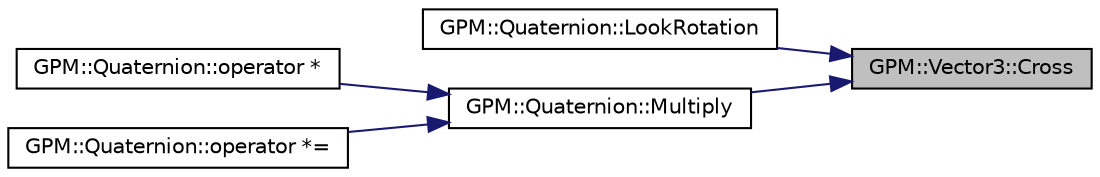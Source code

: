 digraph "GPM::Vector3::Cross"
{
 // INTERACTIVE_SVG=YES
 // LATEX_PDF_SIZE
  edge [fontname="Helvetica",fontsize="10",labelfontname="Helvetica",labelfontsize="10"];
  node [fontname="Helvetica",fontsize="10",shape=record];
  rankdir="RL";
  Node33 [label="GPM::Vector3::Cross",height=0.2,width=0.4,color="black", fillcolor="grey75", style="filled", fontcolor="black",tooltip="Cross other vector to the current vector."];
  Node33 -> Node34 [dir="back",color="midnightblue",fontsize="10",style="solid",fontname="Helvetica"];
  Node34 [label="GPM::Quaternion::LookRotation",height=0.2,width=0.4,color="black", fillcolor="white", style="filled",URL="$struct_g_p_m_1_1_quaternion.html#a80f64a9e24b3ee84483d66692f62303f",tooltip="Creates a rotation with the specified forward and upwards directions."];
  Node33 -> Node35 [dir="back",color="midnightblue",fontsize="10",style="solid",fontname="Helvetica"];
  Node35 [label="GPM::Quaternion::Multiply",height=0.2,width=0.4,color="black", fillcolor="white", style="filled",URL="$struct_g_p_m_1_1_quaternion.html#ad851375518e48c2f431c7198d042c901",tooltip="Multiply the current quaternion with another one."];
  Node35 -> Node36 [dir="back",color="midnightblue",fontsize="10",style="solid",fontname="Helvetica"];
  Node36 [label="GPM::Quaternion::operator *",height=0.2,width=0.4,color="black", fillcolor="white", style="filled",URL="$struct_g_p_m_1_1_quaternion.html#af9d645f793ff2f70f030bed28a903f64",tooltip=" "];
  Node35 -> Node37 [dir="back",color="midnightblue",fontsize="10",style="solid",fontname="Helvetica"];
  Node37 [label="GPM::Quaternion::operator *=",height=0.2,width=0.4,color="black", fillcolor="white", style="filled",URL="$struct_g_p_m_1_1_quaternion.html#aba7b529e2137a844bdd0b4b5ccec1be6",tooltip=" "];
}
